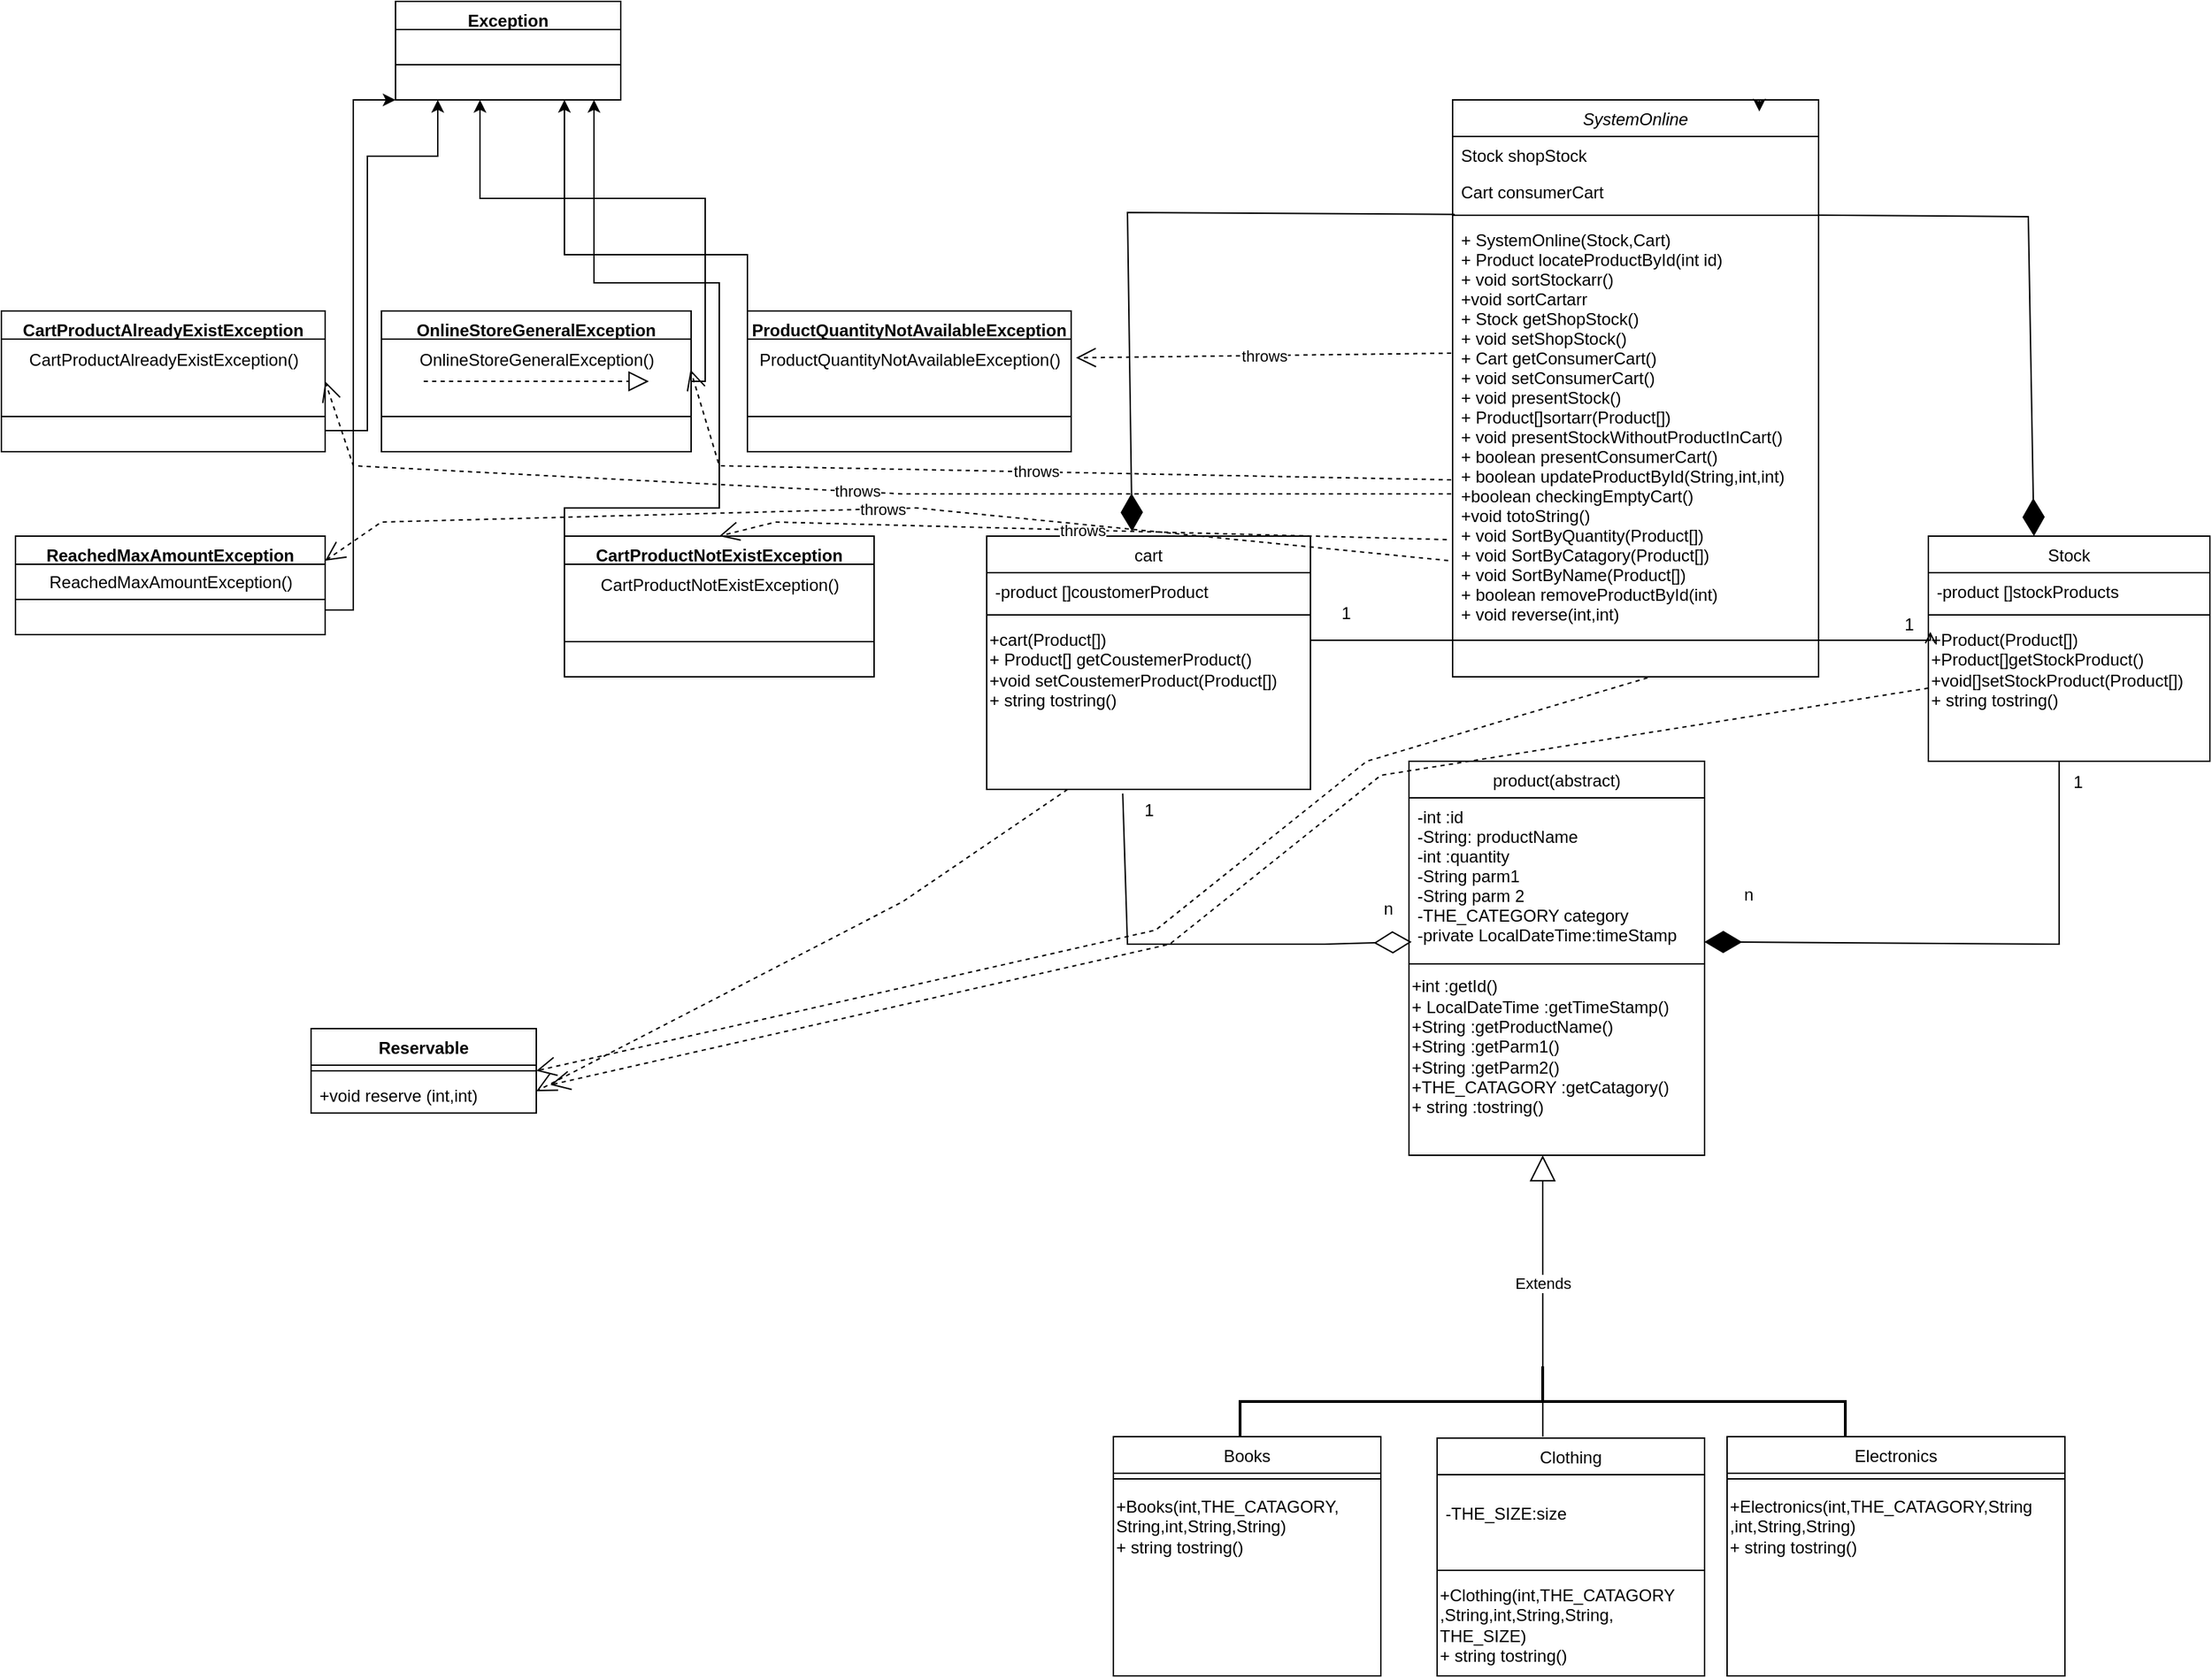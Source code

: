 <mxfile version="21.7.2" type="device">
  <diagram id="C5RBs43oDa-KdzZeNtuy" name="Page-1">
    <mxGraphModel dx="2461" dy="882" grid="1" gridSize="10" guides="1" tooltips="1" connect="1" arrows="1" fold="1" page="1" pageScale="1" pageWidth="827" pageHeight="1169" math="0" shadow="0">
      <root>
        <mxCell id="WIyWlLk6GJQsqaUBKTNV-0" />
        <mxCell id="WIyWlLk6GJQsqaUBKTNV-1" parent="WIyWlLk6GJQsqaUBKTNV-0" />
        <mxCell id="zkfFHV4jXpPFQw0GAbJ--0" value="SystemOnline" style="swimlane;fontStyle=2;align=center;verticalAlign=top;childLayout=stackLayout;horizontal=1;startSize=26;horizontalStack=0;resizeParent=1;resizeLast=0;collapsible=1;marginBottom=0;rounded=0;shadow=0;strokeWidth=1;" parent="WIyWlLk6GJQsqaUBKTNV-1" vertex="1">
          <mxGeometry x="231" y="160" width="260" height="410" as="geometry">
            <mxRectangle x="230" y="140" width="160" height="26" as="alternateBounds" />
          </mxGeometry>
        </mxCell>
        <mxCell id="zkfFHV4jXpPFQw0GAbJ--1" value="Stock shopStock" style="text;align=left;verticalAlign=top;spacingLeft=4;spacingRight=4;overflow=hidden;rotatable=0;points=[[0,0.5],[1,0.5]];portConstraint=eastwest;" parent="zkfFHV4jXpPFQw0GAbJ--0" vertex="1">
          <mxGeometry y="26" width="260" height="26" as="geometry" />
        </mxCell>
        <mxCell id="zkfFHV4jXpPFQw0GAbJ--2" value="Cart consumerCart" style="text;align=left;verticalAlign=top;spacingLeft=4;spacingRight=4;overflow=hidden;rotatable=0;points=[[0,0.5],[1,0.5]];portConstraint=eastwest;rounded=0;shadow=0;html=0;" parent="zkfFHV4jXpPFQw0GAbJ--0" vertex="1">
          <mxGeometry y="52" width="260" height="26" as="geometry" />
        </mxCell>
        <mxCell id="DgZAJLvyH6UrMSrPzg4W-19" value="" style="line;html=1;strokeWidth=1;align=left;verticalAlign=middle;spacingTop=-1;spacingLeft=3;spacingRight=3;rotatable=0;labelPosition=right;points=[];portConstraint=eastwest;" parent="zkfFHV4jXpPFQw0GAbJ--0" vertex="1">
          <mxGeometry y="78" width="260" height="8" as="geometry" />
        </mxCell>
        <mxCell id="zkfFHV4jXpPFQw0GAbJ--5" value="+ SystemOnline(Stock,Cart)&#xa;+ Product locateProductById(int id)&#xa;+ void sortStockarr()&#xa;+void sortCartarr&#xa;+ Stock getShopStock()&#xa;+ void setShopStock()&#xa;+ Cart getConsumerCart()&#xa;+ void setConsumerCart()&#xa;+ void presentStock()&#xa;+ Product[]sortarr(Product[])&#xa;+ void presentStockWithoutProductInCart()&#xa;+ boolean presentConsumerCart()&#xa;+ boolean updateProductById(String,int,int)&#xa;+boolean checkingEmptyCart()&#xa;+void totoString()&#xa;+ void SortByQuantity(Product[])&#xa;+ void SortByCatagory(Product[])&#xa;+ void SortByName(Product[])&#xa;+ boolean removeProductById(int)&#xa;+ void reverse(int,int)" style="text;align=left;verticalAlign=top;spacingLeft=4;spacingRight=4;overflow=hidden;rotatable=0;points=[[0,0.5],[1,0.5]];portConstraint=eastwest;" parent="zkfFHV4jXpPFQw0GAbJ--0" vertex="1">
          <mxGeometry y="86" width="260" height="324" as="geometry" />
        </mxCell>
        <mxCell id="zkfFHV4jXpPFQw0GAbJ--6" value="cart" style="swimlane;fontStyle=0;align=center;verticalAlign=top;childLayout=stackLayout;horizontal=1;startSize=26;horizontalStack=0;resizeParent=1;resizeLast=0;collapsible=1;marginBottom=0;rounded=0;shadow=0;strokeWidth=1;" parent="WIyWlLk6GJQsqaUBKTNV-1" vertex="1">
          <mxGeometry x="-100" y="470" width="230" height="180" as="geometry">
            <mxRectangle x="130" y="380" width="160" height="26" as="alternateBounds" />
          </mxGeometry>
        </mxCell>
        <mxCell id="DgZAJLvyH6UrMSrPzg4W-10" value="-product []coustomerProduct" style="text;align=left;verticalAlign=top;spacingLeft=4;spacingRight=4;overflow=hidden;rotatable=0;points=[[0,0.5],[1,0.5]];portConstraint=eastwest;" parent="zkfFHV4jXpPFQw0GAbJ--6" vertex="1">
          <mxGeometry y="26" width="230" height="26" as="geometry" />
        </mxCell>
        <mxCell id="_E8Un2Hzs_-tkI-NMffj-23" value="" style="line;html=1;strokeWidth=1;align=left;verticalAlign=middle;spacingTop=-1;spacingLeft=3;spacingRight=3;rotatable=0;labelPosition=right;points=[];portConstraint=eastwest;" parent="zkfFHV4jXpPFQw0GAbJ--6" vertex="1">
          <mxGeometry y="52" width="230" height="8" as="geometry" />
        </mxCell>
        <mxCell id="DgZAJLvyH6UrMSrPzg4W-9" value="+cart(Product[])&lt;br&gt;+ Product[] getCoustemerProduct()&lt;br&gt;+void setCoustemerProduct(Product[])&lt;br&gt;+ string tostring()" style="text;html=1;align=left;verticalAlign=middle;resizable=0;points=[];autosize=1;strokeColor=none;fillColor=none;" parent="zkfFHV4jXpPFQw0GAbJ--6" vertex="1">
          <mxGeometry y="60" width="230" height="70" as="geometry" />
        </mxCell>
        <mxCell id="zkfFHV4jXpPFQw0GAbJ--13" value="product(abstract)" style="swimlane;fontStyle=0;align=center;verticalAlign=top;childLayout=stackLayout;horizontal=1;startSize=26;horizontalStack=0;resizeParent=1;resizeLast=0;collapsible=1;marginBottom=0;rounded=0;shadow=0;strokeWidth=1;" parent="WIyWlLk6GJQsqaUBKTNV-1" vertex="1">
          <mxGeometry x="200" y="630" width="210" height="280" as="geometry">
            <mxRectangle x="340" y="380" width="170" height="26" as="alternateBounds" />
          </mxGeometry>
        </mxCell>
        <mxCell id="zkfFHV4jXpPFQw0GAbJ--14" value="-int :id&#xa;-String: productName&#xa;-int :quantity&#xa;-String parm1&#xa;-String parm 2&#xa;-THE_CATEGORY category&#xa;-private LocalDateTime:timeStamp&#xa;" style="text;align=left;verticalAlign=top;spacingLeft=4;spacingRight=4;overflow=hidden;rotatable=0;points=[[0,0.5],[1,0.5]];portConstraint=eastwest;" parent="zkfFHV4jXpPFQw0GAbJ--13" vertex="1">
          <mxGeometry y="26" width="210" height="114" as="geometry" />
        </mxCell>
        <mxCell id="zkfFHV4jXpPFQw0GAbJ--15" value="" style="line;html=1;strokeWidth=1;align=left;verticalAlign=middle;spacingTop=-1;spacingLeft=3;spacingRight=3;rotatable=0;labelPosition=right;points=[];portConstraint=eastwest;" parent="zkfFHV4jXpPFQw0GAbJ--13" vertex="1">
          <mxGeometry y="140" width="210" height="8" as="geometry" />
        </mxCell>
        <mxCell id="DgZAJLvyH6UrMSrPzg4W-7" value="+int :getId()&lt;br&gt;+ LocalDateTime :getTimeStamp()&lt;br&gt;+String :getProductName()&lt;br&gt;+String :getParm1()&lt;br&gt;+String :getParm2()&lt;br&gt;+THE_CATAGORY :getCatagory()&lt;br&gt;+ string :tostring()" style="text;html=1;align=left;verticalAlign=middle;resizable=0;points=[];autosize=1;strokeColor=none;fillColor=none;" parent="zkfFHV4jXpPFQw0GAbJ--13" vertex="1">
          <mxGeometry y="148" width="210" height="110" as="geometry" />
        </mxCell>
        <mxCell id="zkfFHV4jXpPFQw0GAbJ--17" value="Stock" style="swimlane;fontStyle=0;align=center;verticalAlign=top;childLayout=stackLayout;horizontal=1;startSize=26;horizontalStack=0;resizeParent=1;resizeLast=0;collapsible=1;marginBottom=0;rounded=0;shadow=0;strokeWidth=1;" parent="WIyWlLk6GJQsqaUBKTNV-1" vertex="1">
          <mxGeometry x="569" y="470" width="200" height="160" as="geometry">
            <mxRectangle x="550" y="140" width="160" height="26" as="alternateBounds" />
          </mxGeometry>
        </mxCell>
        <mxCell id="zkfFHV4jXpPFQw0GAbJ--18" value="-product []stockProducts" style="text;align=left;verticalAlign=top;spacingLeft=4;spacingRight=4;overflow=hidden;rotatable=0;points=[[0,0.5],[1,0.5]];portConstraint=eastwest;" parent="zkfFHV4jXpPFQw0GAbJ--17" vertex="1">
          <mxGeometry y="26" width="200" height="26" as="geometry" />
        </mxCell>
        <mxCell id="zkfFHV4jXpPFQw0GAbJ--23" value="" style="line;html=1;strokeWidth=1;align=left;verticalAlign=middle;spacingTop=-1;spacingLeft=3;spacingRight=3;rotatable=0;labelPosition=right;points=[];portConstraint=eastwest;" parent="zkfFHV4jXpPFQw0GAbJ--17" vertex="1">
          <mxGeometry y="52" width="200" height="8" as="geometry" />
        </mxCell>
        <mxCell id="DgZAJLvyH6UrMSrPzg4W-8" value="+Product(Product[])&lt;br&gt;+Product[]getStockProduct()&lt;br&gt;+void[]setStockProduct(Product[])&lt;br&gt;+ string tostring()" style="text;html=1;align=left;verticalAlign=middle;resizable=0;points=[];autosize=1;strokeColor=none;fillColor=none;" parent="zkfFHV4jXpPFQw0GAbJ--17" vertex="1">
          <mxGeometry y="60" width="200" height="70" as="geometry" />
        </mxCell>
        <mxCell id="DgZAJLvyH6UrMSrPzg4W-0" style="edgeStyle=orthogonalEdgeStyle;rounded=0;orthogonalLoop=1;jettySize=auto;html=1;exitX=0.75;exitY=0;exitDx=0;exitDy=0;entryX=0.838;entryY=0.02;entryDx=0;entryDy=0;entryPerimeter=0;" parent="WIyWlLk6GJQsqaUBKTNV-1" source="zkfFHV4jXpPFQw0GAbJ--0" target="zkfFHV4jXpPFQw0GAbJ--0" edge="1">
          <mxGeometry relative="1" as="geometry" />
        </mxCell>
        <mxCell id="DgZAJLvyH6UrMSrPzg4W-24" value="1" style="text;html=1;align=center;verticalAlign=middle;resizable=0;points=[];autosize=1;strokeColor=none;fillColor=none;" parent="WIyWlLk6GJQsqaUBKTNV-1" vertex="1">
          <mxGeometry x="140" y="510" width="30" height="30" as="geometry" />
        </mxCell>
        <mxCell id="DgZAJLvyH6UrMSrPzg4W-25" value="1" style="text;html=1;align=center;verticalAlign=middle;resizable=0;points=[];autosize=1;strokeColor=none;fillColor=none;" parent="WIyWlLk6GJQsqaUBKTNV-1" vertex="1">
          <mxGeometry x="660" y="630" width="30" height="30" as="geometry" />
        </mxCell>
        <mxCell id="DgZAJLvyH6UrMSrPzg4W-28" value="" style="endArrow=diamondThin;endFill=1;endSize=24;html=1;rounded=0;entryX=0.999;entryY=0.898;entryDx=0;entryDy=0;entryPerimeter=0;" parent="WIyWlLk6GJQsqaUBKTNV-1" target="zkfFHV4jXpPFQw0GAbJ--14" edge="1">
          <mxGeometry width="160" relative="1" as="geometry">
            <mxPoint x="661.89" y="630" as="sourcePoint" />
            <mxPoint x="410.0" y="750.734" as="targetPoint" />
            <Array as="points">
              <mxPoint x="661.89" y="760" />
            </Array>
          </mxGeometry>
        </mxCell>
        <mxCell id="DgZAJLvyH6UrMSrPzg4W-32" value="n" style="text;html=1;align=center;verticalAlign=middle;resizable=0;points=[];autosize=1;strokeColor=none;fillColor=none;" parent="WIyWlLk6GJQsqaUBKTNV-1" vertex="1">
          <mxGeometry x="426" y="710" width="30" height="30" as="geometry" />
        </mxCell>
        <mxCell id="DgZAJLvyH6UrMSrPzg4W-33" value="1" style="text;html=1;align=center;verticalAlign=middle;resizable=0;points=[];autosize=1;strokeColor=none;fillColor=none;" parent="WIyWlLk6GJQsqaUBKTNV-1" vertex="1">
          <mxGeometry y="650" width="30" height="30" as="geometry" />
        </mxCell>
        <mxCell id="DgZAJLvyH6UrMSrPzg4W-35" value="1" style="text;html=1;align=center;verticalAlign=middle;resizable=0;points=[];autosize=1;strokeColor=none;fillColor=none;" parent="WIyWlLk6GJQsqaUBKTNV-1" vertex="1">
          <mxGeometry x="540" y="518" width="30" height="30" as="geometry" />
        </mxCell>
        <mxCell id="DgZAJLvyH6UrMSrPzg4W-36" value="" style="endArrow=open;shadow=0;strokeWidth=1;rounded=0;endFill=1;edgeStyle=elbowEdgeStyle;elbow=vertical;entryX=0.007;entryY=0.114;entryDx=0;entryDy=0;entryPerimeter=0;exitX=1;exitY=0.483;exitDx=0;exitDy=0;exitPerimeter=0;" parent="WIyWlLk6GJQsqaUBKTNV-1" target="DgZAJLvyH6UrMSrPzg4W-8" edge="1">
          <mxGeometry x="0.5" y="41" relative="1" as="geometry">
            <mxPoint x="130" y="550.014" as="sourcePoint" />
            <mxPoint x="560" y="560" as="targetPoint" />
            <mxPoint x="-40" y="32" as="offset" />
            <Array as="points" />
          </mxGeometry>
        </mxCell>
        <mxCell id="_E8Un2Hzs_-tkI-NMffj-3" value="Books" style="swimlane;fontStyle=0;align=center;verticalAlign=top;childLayout=stackLayout;horizontal=1;startSize=26;horizontalStack=0;resizeParent=1;resizeLast=0;collapsible=1;marginBottom=0;rounded=0;shadow=0;strokeWidth=1;" parent="WIyWlLk6GJQsqaUBKTNV-1" vertex="1">
          <mxGeometry x="-10" y="1110" width="190" height="170" as="geometry">
            <mxRectangle x="340" y="380" width="170" height="26" as="alternateBounds" />
          </mxGeometry>
        </mxCell>
        <mxCell id="_E8Un2Hzs_-tkI-NMffj-5" value="" style="line;html=1;strokeWidth=1;align=left;verticalAlign=middle;spacingTop=-1;spacingLeft=3;spacingRight=3;rotatable=0;labelPosition=right;points=[];portConstraint=eastwest;" parent="_E8Un2Hzs_-tkI-NMffj-3" vertex="1">
          <mxGeometry y="26" width="190" height="8" as="geometry" />
        </mxCell>
        <mxCell id="_E8Un2Hzs_-tkI-NMffj-6" value="+Books(int,THE_CATAGORY,&lt;br&gt;String,int,String,String)&lt;br&gt;+ string tostring()" style="text;html=1;align=left;verticalAlign=middle;resizable=0;points=[];autosize=1;strokeColor=none;fillColor=none;" parent="_E8Un2Hzs_-tkI-NMffj-3" vertex="1">
          <mxGeometry y="34" width="190" height="60" as="geometry" />
        </mxCell>
        <mxCell id="_E8Un2Hzs_-tkI-NMffj-7" value="Clothing" style="swimlane;fontStyle=0;align=center;verticalAlign=top;childLayout=stackLayout;horizontal=1;startSize=26;horizontalStack=0;resizeParent=1;resizeLast=0;collapsible=1;marginBottom=0;rounded=0;shadow=0;strokeWidth=1;" parent="WIyWlLk6GJQsqaUBKTNV-1" vertex="1">
          <mxGeometry x="220" y="1111" width="190" height="169" as="geometry">
            <mxRectangle x="340" y="380" width="170" height="26" as="alternateBounds" />
          </mxGeometry>
        </mxCell>
        <mxCell id="_E8Un2Hzs_-tkI-NMffj-8" value="&#xa;-THE_SIZE:size" style="text;align=left;verticalAlign=top;spacingLeft=4;spacingRight=4;overflow=hidden;rotatable=0;points=[[0,0.5],[1,0.5]];portConstraint=eastwest;" parent="_E8Un2Hzs_-tkI-NMffj-7" vertex="1">
          <mxGeometry y="26" width="190" height="64" as="geometry" />
        </mxCell>
        <mxCell id="_E8Un2Hzs_-tkI-NMffj-9" value="" style="line;html=1;strokeWidth=1;align=left;verticalAlign=middle;spacingTop=-1;spacingLeft=3;spacingRight=3;rotatable=0;labelPosition=right;points=[];portConstraint=eastwest;" parent="_E8Un2Hzs_-tkI-NMffj-7" vertex="1">
          <mxGeometry y="90" width="190" height="8" as="geometry" />
        </mxCell>
        <mxCell id="_E8Un2Hzs_-tkI-NMffj-10" value="+Clothing(int,THE_CATAGORY&lt;br&gt;,String,int,String,String,&lt;br&gt;THE_SIZE)&lt;br&gt;+ string tostring()" style="text;html=1;align=left;verticalAlign=middle;resizable=0;points=[];autosize=1;strokeColor=none;fillColor=none;" parent="_E8Un2Hzs_-tkI-NMffj-7" vertex="1">
          <mxGeometry y="98" width="190" height="70" as="geometry" />
        </mxCell>
        <mxCell id="_E8Un2Hzs_-tkI-NMffj-11" value="Electronics" style="swimlane;fontStyle=0;align=center;verticalAlign=top;childLayout=stackLayout;horizontal=1;startSize=26;horizontalStack=0;resizeParent=1;resizeLast=0;collapsible=1;marginBottom=0;rounded=0;shadow=0;strokeWidth=1;" parent="WIyWlLk6GJQsqaUBKTNV-1" vertex="1">
          <mxGeometry x="426" y="1110" width="240" height="170" as="geometry">
            <mxRectangle x="340" y="380" width="170" height="26" as="alternateBounds" />
          </mxGeometry>
        </mxCell>
        <mxCell id="_E8Un2Hzs_-tkI-NMffj-13" value="" style="line;html=1;strokeWidth=1;align=left;verticalAlign=middle;spacingTop=-1;spacingLeft=3;spacingRight=3;rotatable=0;labelPosition=right;points=[];portConstraint=eastwest;" parent="_E8Un2Hzs_-tkI-NMffj-11" vertex="1">
          <mxGeometry y="26" width="240" height="8" as="geometry" />
        </mxCell>
        <mxCell id="_E8Un2Hzs_-tkI-NMffj-14" value="+Electronics(int,THE_CATAGORY,String&lt;br style=&quot;border-color: var(--border-color); padding: 0px; margin: 0px;&quot;&gt;,int,String,String)&lt;br&gt;+ string tostring()" style="text;html=1;align=left;verticalAlign=middle;resizable=0;points=[];autosize=1;strokeColor=none;fillColor=none;" parent="_E8Un2Hzs_-tkI-NMffj-11" vertex="1">
          <mxGeometry y="34" width="240" height="60" as="geometry" />
        </mxCell>
        <mxCell id="_E8Un2Hzs_-tkI-NMffj-16" value="" style="strokeWidth=2;html=1;shape=mxgraph.flowchart.annotation_2;align=left;labelPosition=right;pointerEvents=1;rotation=90;" parent="WIyWlLk6GJQsqaUBKTNV-1" vertex="1">
          <mxGeometry x="270" y="870" width="50" height="430" as="geometry" />
        </mxCell>
        <mxCell id="_E8Un2Hzs_-tkI-NMffj-18" value="Extends" style="endArrow=block;endSize=16;endFill=0;html=1;rounded=0;" parent="WIyWlLk6GJQsqaUBKTNV-1" edge="1">
          <mxGeometry x="0.091" width="160" relative="1" as="geometry">
            <mxPoint x="295.08" y="1110" as="sourcePoint" />
            <mxPoint x="295" y="910" as="targetPoint" />
            <Array as="points">
              <mxPoint x="295.08" y="1050" />
            </Array>
            <mxPoint as="offset" />
          </mxGeometry>
        </mxCell>
        <mxCell id="_E8Un2Hzs_-tkI-NMffj-19" value="" style="endArrow=diamondThin;endFill=0;endSize=24;html=1;rounded=0;exitX=-0.112;exitY=0.098;exitDx=0;exitDy=0;entryX=0.009;entryY=0.898;entryDx=0;entryDy=0;entryPerimeter=0;exitPerimeter=0;" parent="WIyWlLk6GJQsqaUBKTNV-1" source="DgZAJLvyH6UrMSrPzg4W-33" target="zkfFHV4jXpPFQw0GAbJ--14" edge="1">
          <mxGeometry width="160" relative="1" as="geometry">
            <mxPoint x="50" y="740" as="sourcePoint" />
            <mxPoint x="210" y="740" as="targetPoint" />
            <Array as="points">
              <mxPoint y="760" />
              <mxPoint x="140" y="760" />
            </Array>
          </mxGeometry>
        </mxCell>
        <mxCell id="_E8Un2Hzs_-tkI-NMffj-21" value="" style="endArrow=diamondThin;endFill=1;endSize=24;html=1;rounded=0;entryX=0.449;entryY=-0.019;entryDx=0;entryDy=0;exitX=0.006;exitY=1.128;exitDx=0;exitDy=0;exitPerimeter=0;entryPerimeter=0;" parent="WIyWlLk6GJQsqaUBKTNV-1" source="zkfFHV4jXpPFQw0GAbJ--2" target="zkfFHV4jXpPFQw0GAbJ--6" edge="1">
          <mxGeometry width="160" relative="1" as="geometry">
            <mxPoint y="240" as="sourcePoint" />
            <mxPoint x="120" y="350" as="targetPoint" />
            <Array as="points">
              <mxPoint y="240" />
            </Array>
          </mxGeometry>
        </mxCell>
        <mxCell id="_E8Un2Hzs_-tkI-NMffj-22" value="" style="endArrow=diamondThin;endFill=1;endSize=24;html=1;rounded=0;entryX=0.546;entryY=-0.016;entryDx=0;entryDy=0;entryPerimeter=0;exitX=1;exitY=1.149;exitDx=0;exitDy=0;exitPerimeter=0;" parent="WIyWlLk6GJQsqaUBKTNV-1" source="zkfFHV4jXpPFQw0GAbJ--2" edge="1">
          <mxGeometry width="160" relative="1" as="geometry">
            <mxPoint x="872" y="244" as="sourcePoint" />
            <mxPoint x="644" y="470" as="targetPoint" />
            <Array as="points">
              <mxPoint x="640" y="243" />
            </Array>
          </mxGeometry>
        </mxCell>
        <mxCell id="_E8Un2Hzs_-tkI-NMffj-24" value="n" style="text;html=1;align=center;verticalAlign=middle;resizable=0;points=[];autosize=1;strokeColor=none;fillColor=none;" parent="WIyWlLk6GJQsqaUBKTNV-1" vertex="1">
          <mxGeometry x="170" y="720" width="30" height="30" as="geometry" />
        </mxCell>
        <mxCell id="lkKk6ACUtmsMTTeI6Ok--0" value="Exception" style="swimlane;fontStyle=1;align=center;verticalAlign=top;childLayout=stackLayout;horizontal=1;startSize=20;horizontalStack=0;resizeParent=1;resizeParentMax=0;resizeLast=0;collapsible=1;marginBottom=0;whiteSpace=wrap;html=1;" vertex="1" parent="WIyWlLk6GJQsqaUBKTNV-1">
          <mxGeometry x="-520" y="90" width="160" height="70" as="geometry" />
        </mxCell>
        <mxCell id="lkKk6ACUtmsMTTeI6Ok--2" value="" style="line;strokeWidth=1;fillColor=none;align=left;verticalAlign=middle;spacingTop=-1;spacingLeft=3;spacingRight=3;rotatable=0;labelPosition=right;points=[];portConstraint=eastwest;strokeColor=inherit;" vertex="1" parent="lkKk6ACUtmsMTTeI6Ok--0">
          <mxGeometry y="20" width="160" height="50" as="geometry" />
        </mxCell>
        <mxCell id="lkKk6ACUtmsMTTeI6Ok--34" style="edgeStyle=orthogonalEdgeStyle;rounded=0;orthogonalLoop=1;jettySize=auto;html=1;" edge="1" parent="WIyWlLk6GJQsqaUBKTNV-1" target="lkKk6ACUtmsMTTeI6Ok--2">
          <mxGeometry relative="1" as="geometry">
            <mxPoint x="-460.0" y="170" as="targetPoint" />
            <mxPoint x="-310" y="360" as="sourcePoint" />
            <Array as="points">
              <mxPoint x="-300" y="360" />
              <mxPoint x="-300" y="230" />
              <mxPoint x="-460" y="230" />
            </Array>
          </mxGeometry>
        </mxCell>
        <mxCell id="lkKk6ACUtmsMTTeI6Ok--6" value="OnlineStoreGeneralException" style="swimlane;fontStyle=1;align=center;verticalAlign=top;childLayout=stackLayout;horizontal=1;startSize=20;horizontalStack=0;resizeParent=1;resizeParentMax=0;resizeLast=0;collapsible=1;marginBottom=0;whiteSpace=wrap;html=1;" vertex="1" parent="WIyWlLk6GJQsqaUBKTNV-1">
          <mxGeometry x="-530" y="310" width="220" height="100" as="geometry" />
        </mxCell>
        <mxCell id="lkKk6ACUtmsMTTeI6Ok--17" value="OnlineStoreGeneralException()" style="text;html=1;align=center;verticalAlign=middle;resizable=0;points=[];autosize=1;strokeColor=none;fillColor=none;" vertex="1" parent="lkKk6ACUtmsMTTeI6Ok--6">
          <mxGeometry y="20" width="220" height="30" as="geometry" />
        </mxCell>
        <mxCell id="lkKk6ACUtmsMTTeI6Ok--7" value="" style="line;strokeWidth=1;fillColor=none;align=left;verticalAlign=middle;spacingTop=-1;spacingLeft=3;spacingRight=3;rotatable=0;labelPosition=right;points=[];portConstraint=eastwest;strokeColor=inherit;" vertex="1" parent="lkKk6ACUtmsMTTeI6Ok--6">
          <mxGeometry y="50" width="220" height="50" as="geometry" />
        </mxCell>
        <mxCell id="lkKk6ACUtmsMTTeI6Ok--37" style="edgeStyle=orthogonalEdgeStyle;rounded=0;orthogonalLoop=1;jettySize=auto;html=1;exitX=1;exitY=0.75;exitDx=0;exitDy=0;" edge="1" parent="WIyWlLk6GJQsqaUBKTNV-1">
          <mxGeometry relative="1" as="geometry">
            <mxPoint x="-490" y="160" as="targetPoint" />
            <mxPoint x="-570" y="395" as="sourcePoint" />
            <Array as="points">
              <mxPoint x="-540" y="395" />
              <mxPoint x="-540" y="200" />
              <mxPoint x="-490" y="200" />
            </Array>
          </mxGeometry>
        </mxCell>
        <mxCell id="lkKk6ACUtmsMTTeI6Ok--10" value="CartProductAlreadyExistException" style="swimlane;fontStyle=1;align=center;verticalAlign=top;childLayout=stackLayout;horizontal=1;startSize=20;horizontalStack=0;resizeParent=1;resizeParentMax=0;resizeLast=0;collapsible=1;marginBottom=0;whiteSpace=wrap;html=1;" vertex="1" parent="WIyWlLk6GJQsqaUBKTNV-1">
          <mxGeometry x="-800" y="310" width="230" height="100" as="geometry" />
        </mxCell>
        <mxCell id="lkKk6ACUtmsMTTeI6Ok--14" value="CartProductAlreadyExistException()" style="text;html=1;align=center;verticalAlign=middle;resizable=0;points=[];autosize=1;strokeColor=none;fillColor=none;" vertex="1" parent="lkKk6ACUtmsMTTeI6Ok--10">
          <mxGeometry y="20" width="230" height="30" as="geometry" />
        </mxCell>
        <mxCell id="lkKk6ACUtmsMTTeI6Ok--11" value="" style="line;strokeWidth=1;fillColor=none;align=left;verticalAlign=middle;spacingTop=-1;spacingLeft=3;spacingRight=3;rotatable=0;labelPosition=right;points=[];portConstraint=eastwest;strokeColor=inherit;" vertex="1" parent="lkKk6ACUtmsMTTeI6Ok--10">
          <mxGeometry y="50" width="230" height="50" as="geometry" />
        </mxCell>
        <mxCell id="lkKk6ACUtmsMTTeI6Ok--36" style="edgeStyle=orthogonalEdgeStyle;rounded=0;orthogonalLoop=1;jettySize=auto;html=1;exitX=1;exitY=0.75;exitDx=0;exitDy=0;entryX=0;entryY=1;entryDx=0;entryDy=0;" edge="1" parent="WIyWlLk6GJQsqaUBKTNV-1" source="lkKk6ACUtmsMTTeI6Ok--12" target="lkKk6ACUtmsMTTeI6Ok--0">
          <mxGeometry relative="1" as="geometry">
            <Array as="points">
              <mxPoint x="-550" y="522" />
              <mxPoint x="-550" y="160" />
            </Array>
          </mxGeometry>
        </mxCell>
        <mxCell id="lkKk6ACUtmsMTTeI6Ok--12" value="ReachedMaxAmountException" style="swimlane;fontStyle=1;align=center;verticalAlign=top;childLayout=stackLayout;horizontal=1;startSize=20;horizontalStack=0;resizeParent=1;resizeParentMax=0;resizeLast=0;collapsible=1;marginBottom=0;whiteSpace=wrap;html=1;" vertex="1" parent="WIyWlLk6GJQsqaUBKTNV-1">
          <mxGeometry x="-790" y="470" width="220" height="70" as="geometry" />
        </mxCell>
        <mxCell id="lkKk6ACUtmsMTTeI6Ok--13" value="" style="line;strokeWidth=1;fillColor=none;align=left;verticalAlign=middle;spacingTop=-1;spacingLeft=3;spacingRight=3;rotatable=0;labelPosition=right;points=[];portConstraint=eastwest;strokeColor=inherit;" vertex="1" parent="lkKk6ACUtmsMTTeI6Ok--12">
          <mxGeometry y="20" width="220" height="50" as="geometry" />
        </mxCell>
        <mxCell id="lkKk6ACUtmsMTTeI6Ok--35" style="edgeStyle=orthogonalEdgeStyle;rounded=0;orthogonalLoop=1;jettySize=auto;html=1;exitX=0;exitY=0.5;exitDx=0;exitDy=0;entryX=0.75;entryY=1;entryDx=0;entryDy=0;" edge="1" parent="WIyWlLk6GJQsqaUBKTNV-1" source="lkKk6ACUtmsMTTeI6Ok--20" target="lkKk6ACUtmsMTTeI6Ok--0">
          <mxGeometry relative="1" as="geometry">
            <Array as="points">
              <mxPoint x="-270" y="270" />
              <mxPoint x="-400" y="270" />
            </Array>
          </mxGeometry>
        </mxCell>
        <mxCell id="lkKk6ACUtmsMTTeI6Ok--20" value="ProductQuantityNotAvailableException" style="swimlane;fontStyle=1;align=center;verticalAlign=top;childLayout=stackLayout;horizontal=1;startSize=20;horizontalStack=0;resizeParent=1;resizeParentMax=0;resizeLast=0;collapsible=1;marginBottom=0;whiteSpace=wrap;html=1;" vertex="1" parent="WIyWlLk6GJQsqaUBKTNV-1">
          <mxGeometry x="-270" y="310" width="230" height="100" as="geometry" />
        </mxCell>
        <mxCell id="lkKk6ACUtmsMTTeI6Ok--21" value="ProductQuantityNotAvailableException()" style="text;html=1;align=center;verticalAlign=middle;resizable=0;points=[];autosize=1;strokeColor=none;fillColor=none;" vertex="1" parent="lkKk6ACUtmsMTTeI6Ok--20">
          <mxGeometry y="20" width="230" height="30" as="geometry" />
        </mxCell>
        <mxCell id="lkKk6ACUtmsMTTeI6Ok--22" value="" style="line;strokeWidth=1;fillColor=none;align=left;verticalAlign=middle;spacingTop=-1;spacingLeft=3;spacingRight=3;rotatable=0;labelPosition=right;points=[];portConstraint=eastwest;strokeColor=inherit;" vertex="1" parent="lkKk6ACUtmsMTTeI6Ok--20">
          <mxGeometry y="50" width="230" height="50" as="geometry" />
        </mxCell>
        <mxCell id="lkKk6ACUtmsMTTeI6Ok--23" value="ReachedMaxAmountException()" style="text;html=1;align=center;verticalAlign=middle;resizable=0;points=[];autosize=1;strokeColor=none;fillColor=none;" vertex="1" parent="WIyWlLk6GJQsqaUBKTNV-1">
          <mxGeometry x="-780" y="488" width="200" height="30" as="geometry" />
        </mxCell>
        <mxCell id="lkKk6ACUtmsMTTeI6Ok--38" style="edgeStyle=orthogonalEdgeStyle;rounded=0;orthogonalLoop=1;jettySize=auto;html=1;exitX=0;exitY=0.75;exitDx=0;exitDy=0;" edge="1" parent="WIyWlLk6GJQsqaUBKTNV-1" source="lkKk6ACUtmsMTTeI6Ok--24" target="lkKk6ACUtmsMTTeI6Ok--2">
          <mxGeometry relative="1" as="geometry">
            <mxPoint x="-380" y="190" as="targetPoint" />
            <Array as="points">
              <mxPoint x="-400" y="450" />
              <mxPoint x="-290" y="450" />
              <mxPoint x="-290" y="290" />
              <mxPoint x="-379" y="290" />
            </Array>
          </mxGeometry>
        </mxCell>
        <mxCell id="lkKk6ACUtmsMTTeI6Ok--24" value="CartProductNotExistException" style="swimlane;fontStyle=1;align=center;verticalAlign=top;childLayout=stackLayout;horizontal=1;startSize=20;horizontalStack=0;resizeParent=1;resizeParentMax=0;resizeLast=0;collapsible=1;marginBottom=0;whiteSpace=wrap;html=1;" vertex="1" parent="WIyWlLk6GJQsqaUBKTNV-1">
          <mxGeometry x="-400" y="470" width="220" height="100" as="geometry" />
        </mxCell>
        <mxCell id="lkKk6ACUtmsMTTeI6Ok--25" value="CartProductNotExistException()" style="text;html=1;align=center;verticalAlign=middle;resizable=0;points=[];autosize=1;strokeColor=none;fillColor=none;" vertex="1" parent="lkKk6ACUtmsMTTeI6Ok--24">
          <mxGeometry y="20" width="220" height="30" as="geometry" />
        </mxCell>
        <mxCell id="lkKk6ACUtmsMTTeI6Ok--26" value="" style="line;strokeWidth=1;fillColor=none;align=left;verticalAlign=middle;spacingTop=-1;spacingLeft=3;spacingRight=3;rotatable=0;labelPosition=right;points=[];portConstraint=eastwest;strokeColor=inherit;" vertex="1" parent="lkKk6ACUtmsMTTeI6Ok--24">
          <mxGeometry y="50" width="220" height="50" as="geometry" />
        </mxCell>
        <mxCell id="lkKk6ACUtmsMTTeI6Ok--27" value="" style="endArrow=block;dashed=1;endFill=0;endSize=12;html=1;rounded=0;" edge="1" parent="WIyWlLk6GJQsqaUBKTNV-1">
          <mxGeometry width="160" relative="1" as="geometry">
            <mxPoint x="-500" y="360" as="sourcePoint" />
            <mxPoint x="-340" y="360" as="targetPoint" />
          </mxGeometry>
        </mxCell>
        <mxCell id="lkKk6ACUtmsMTTeI6Ok--28" value="throws" style="endArrow=open;endSize=12;dashed=1;html=1;rounded=0;entryX=1.015;entryY=0.443;entryDx=0;entryDy=0;entryPerimeter=0;" edge="1" parent="WIyWlLk6GJQsqaUBKTNV-1" target="lkKk6ACUtmsMTTeI6Ok--21">
          <mxGeometry width="160" relative="1" as="geometry">
            <mxPoint x="230" y="340" as="sourcePoint" />
            <mxPoint x="100" y="340" as="targetPoint" />
          </mxGeometry>
        </mxCell>
        <mxCell id="lkKk6ACUtmsMTTeI6Ok--29" value="throws" style="endArrow=open;endSize=12;dashed=1;html=1;rounded=0;entryX=0.998;entryY=0.725;entryDx=0;entryDy=0;entryPerimeter=0;" edge="1" parent="WIyWlLk6GJQsqaUBKTNV-1" target="lkKk6ACUtmsMTTeI6Ok--17">
          <mxGeometry width="160" relative="1" as="geometry">
            <mxPoint x="230" y="430" as="sourcePoint" />
            <mxPoint x="-360" y="430" as="targetPoint" />
            <Array as="points">
              <mxPoint x="-290" y="420" />
            </Array>
          </mxGeometry>
        </mxCell>
        <mxCell id="lkKk6ACUtmsMTTeI6Ok--30" value="throws" style="endArrow=open;endSize=12;dashed=1;html=1;rounded=0;entryX=1;entryY=0.5;entryDx=0;entryDy=0;" edge="1" parent="WIyWlLk6GJQsqaUBKTNV-1" target="lkKk6ACUtmsMTTeI6Ok--10">
          <mxGeometry width="160" relative="1" as="geometry">
            <mxPoint x="230" y="440" as="sourcePoint" />
            <mxPoint x="-310" y="362" as="targetPoint" />
            <Array as="points">
              <mxPoint x="-160" y="440" />
              <mxPoint x="-550" y="420" />
            </Array>
          </mxGeometry>
        </mxCell>
        <mxCell id="lkKk6ACUtmsMTTeI6Ok--31" value="throws" style="endArrow=open;endSize=12;dashed=1;html=1;rounded=0;entryX=0.5;entryY=0;entryDx=0;entryDy=0;exitX=-0.016;exitY=0.699;exitDx=0;exitDy=0;exitPerimeter=0;" edge="1" parent="WIyWlLk6GJQsqaUBKTNV-1" source="zkfFHV4jXpPFQw0GAbJ--5" target="lkKk6ACUtmsMTTeI6Ok--24">
          <mxGeometry width="160" relative="1" as="geometry">
            <mxPoint x="220" y="450" as="sourcePoint" />
            <mxPoint x="-290" y="372" as="targetPoint" />
            <Array as="points">
              <mxPoint x="-250" y="460" />
            </Array>
          </mxGeometry>
        </mxCell>
        <mxCell id="lkKk6ACUtmsMTTeI6Ok--32" value="throws" style="endArrow=open;endSize=12;dashed=1;html=1;rounded=0;entryX=1;entryY=0.25;entryDx=0;entryDy=0;exitX=-0.012;exitY=0.745;exitDx=0;exitDy=0;exitPerimeter=0;" edge="1" parent="WIyWlLk6GJQsqaUBKTNV-1" source="zkfFHV4jXpPFQw0GAbJ--5" target="lkKk6ACUtmsMTTeI6Ok--12">
          <mxGeometry width="160" relative="1" as="geometry">
            <mxPoint x="230" y="450" as="sourcePoint" />
            <mxPoint x="-560" y="370" as="targetPoint" />
            <Array as="points">
              <mxPoint x="-150" y="450" />
              <mxPoint x="-530" y="460" />
            </Array>
          </mxGeometry>
        </mxCell>
        <mxCell id="lkKk6ACUtmsMTTeI6Ok--39" value="Reservable" style="swimlane;fontStyle=1;align=center;verticalAlign=top;childLayout=stackLayout;horizontal=1;startSize=26;horizontalStack=0;resizeParent=1;resizeParentMax=0;resizeLast=0;collapsible=1;marginBottom=0;whiteSpace=wrap;html=1;" vertex="1" parent="WIyWlLk6GJQsqaUBKTNV-1">
          <mxGeometry x="-580" y="820" width="160" height="60" as="geometry" />
        </mxCell>
        <mxCell id="lkKk6ACUtmsMTTeI6Ok--41" value="" style="line;strokeWidth=1;fillColor=none;align=left;verticalAlign=middle;spacingTop=-1;spacingLeft=3;spacingRight=3;rotatable=0;labelPosition=right;points=[];portConstraint=eastwest;strokeColor=inherit;" vertex="1" parent="lkKk6ACUtmsMTTeI6Ok--39">
          <mxGeometry y="26" width="160" height="8" as="geometry" />
        </mxCell>
        <mxCell id="lkKk6ACUtmsMTTeI6Ok--42" value="+void reserve (int,int)" style="text;strokeColor=none;fillColor=none;align=left;verticalAlign=top;spacingLeft=4;spacingRight=4;overflow=hidden;rotatable=0;points=[[0,0.5],[1,0.5]];portConstraint=eastwest;whiteSpace=wrap;html=1;" vertex="1" parent="lkKk6ACUtmsMTTeI6Ok--39">
          <mxGeometry y="34" width="160" height="26" as="geometry" />
        </mxCell>
        <mxCell id="lkKk6ACUtmsMTTeI6Ok--43" value="" style="endArrow=open;endSize=12;dashed=1;html=1;rounded=0;entryX=1;entryY=0.5;entryDx=0;entryDy=0;exitX=0.533;exitY=1.002;exitDx=0;exitDy=0;exitPerimeter=0;" edge="1" parent="WIyWlLk6GJQsqaUBKTNV-1" source="zkfFHV4jXpPFQw0GAbJ--5" target="lkKk6ACUtmsMTTeI6Ok--39">
          <mxGeometry width="160" relative="1" as="geometry">
            <mxPoint x="-140" y="840" as="sourcePoint" />
            <mxPoint x="60" y="610" as="targetPoint" />
            <Array as="points">
              <mxPoint x="170" y="630" />
              <mxPoint x="20" y="750" />
            </Array>
          </mxGeometry>
        </mxCell>
        <mxCell id="lkKk6ACUtmsMTTeI6Ok--44" value="" style="endArrow=open;endSize=12;dashed=1;html=1;rounded=0;entryX=1;entryY=0.5;entryDx=0;entryDy=0;exitX=0;exitY=0.686;exitDx=0;exitDy=0;exitPerimeter=0;" edge="1" parent="WIyWlLk6GJQsqaUBKTNV-1" source="DgZAJLvyH6UrMSrPzg4W-8">
          <mxGeometry width="160" relative="1" as="geometry">
            <mxPoint x="380" y="581" as="sourcePoint" />
            <mxPoint x="-410" y="860" as="targetPoint" />
            <Array as="points">
              <mxPoint x="180" y="640" />
              <mxPoint x="30" y="760" />
            </Array>
          </mxGeometry>
        </mxCell>
        <mxCell id="lkKk6ACUtmsMTTeI6Ok--45" value="" style="endArrow=open;endSize=12;dashed=1;html=1;rounded=0;entryX=1;entryY=0.5;entryDx=0;entryDy=0;exitX=0.25;exitY=1;exitDx=0;exitDy=0;" edge="1" parent="WIyWlLk6GJQsqaUBKTNV-1" source="zkfFHV4jXpPFQw0GAbJ--6">
          <mxGeometry width="160" relative="1" as="geometry">
            <mxPoint x="370" y="585.5" as="sourcePoint" />
            <mxPoint x="-420" y="864.5" as="targetPoint" />
            <Array as="points">
              <mxPoint x="-160" y="730" />
            </Array>
          </mxGeometry>
        </mxCell>
      </root>
    </mxGraphModel>
  </diagram>
</mxfile>
